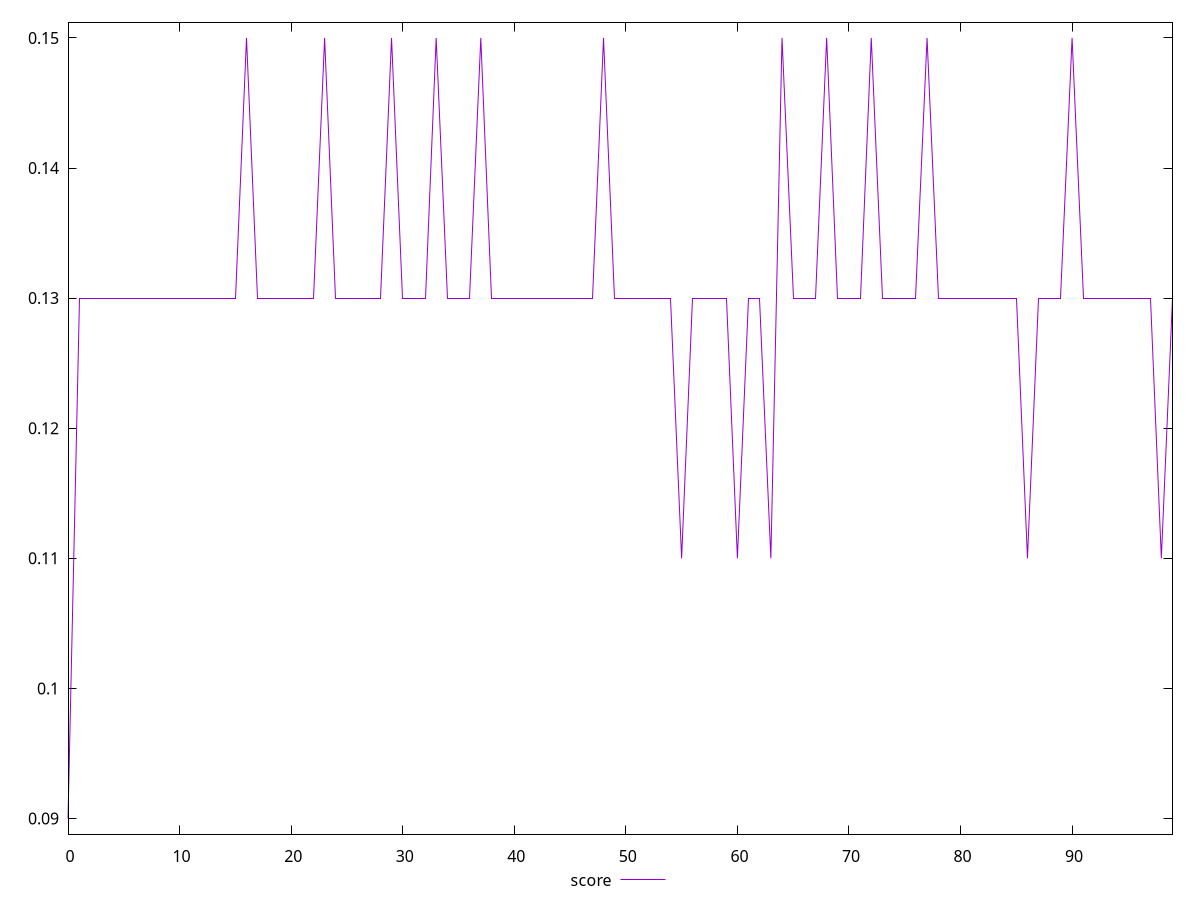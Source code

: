 reset

$score <<EOF
0 0.09
1 0.13
2 0.13
3 0.13
4 0.13
5 0.13
6 0.13
7 0.13
8 0.13
9 0.13
10 0.13
11 0.13
12 0.13
13 0.13
14 0.13
15 0.13
16 0.15
17 0.13
18 0.13
19 0.13
20 0.13
21 0.13
22 0.13
23 0.15
24 0.13
25 0.13
26 0.13
27 0.13
28 0.13
29 0.15
30 0.13
31 0.13
32 0.13
33 0.15
34 0.13
35 0.13
36 0.13
37 0.15
38 0.13
39 0.13
40 0.13
41 0.13
42 0.13
43 0.13
44 0.13
45 0.13
46 0.13
47 0.13
48 0.15
49 0.13
50 0.13
51 0.13
52 0.13
53 0.13
54 0.13
55 0.11
56 0.13
57 0.13
58 0.13
59 0.13
60 0.11
61 0.13
62 0.13
63 0.11
64 0.15
65 0.13
66 0.13
67 0.13
68 0.15
69 0.13
70 0.13
71 0.13
72 0.15
73 0.13
74 0.13
75 0.13
76 0.13
77 0.15
78 0.13
79 0.13
80 0.13
81 0.13
82 0.13
83 0.13
84 0.13
85 0.13
86 0.11
87 0.13
88 0.13
89 0.13
90 0.15
91 0.13
92 0.13
93 0.13
94 0.13
95 0.13
96 0.13
97 0.13
98 0.11
99 0.13
EOF

set key outside below
set xrange [0:99]
set yrange [0.08879999999999999:0.1512]
set trange [0.08879999999999999:0.1512]
set terminal svg size 640, 500 enhanced background rgb 'white'
set output "reports/report_00033_2021-03-01T14-23-16.841Z/unused-javascript/samples/astro-cached/score/values.svg"

plot $score title "score" with line

reset

